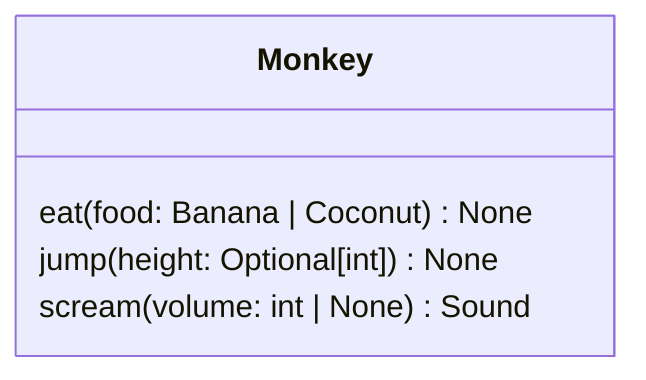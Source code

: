 classDiagram
  class Monkey {
    eat(food: Banana | Coconut) None
    jump(height: Optional[int]) None
    scream(volume: int | None) Sound
  }